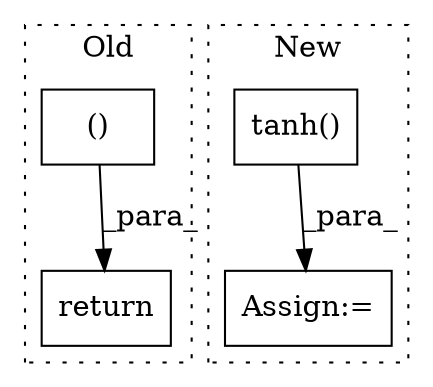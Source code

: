 digraph G {
subgraph cluster0 {
1 [label="()" a="54" s="3245" l="5" shape="box"];
4 [label="return" a="93" s="3232" l="7" shape="box"];
label = "Old";
style="dotted";
}
subgraph cluster1 {
2 [label="tanh()" a="75" s="3352" l="18" shape="box"];
3 [label="Assign:=" a="68" s="3349" l="3" shape="box"];
label = "New";
style="dotted";
}
1 -> 4 [label="_para_"];
2 -> 3 [label="_para_"];
}